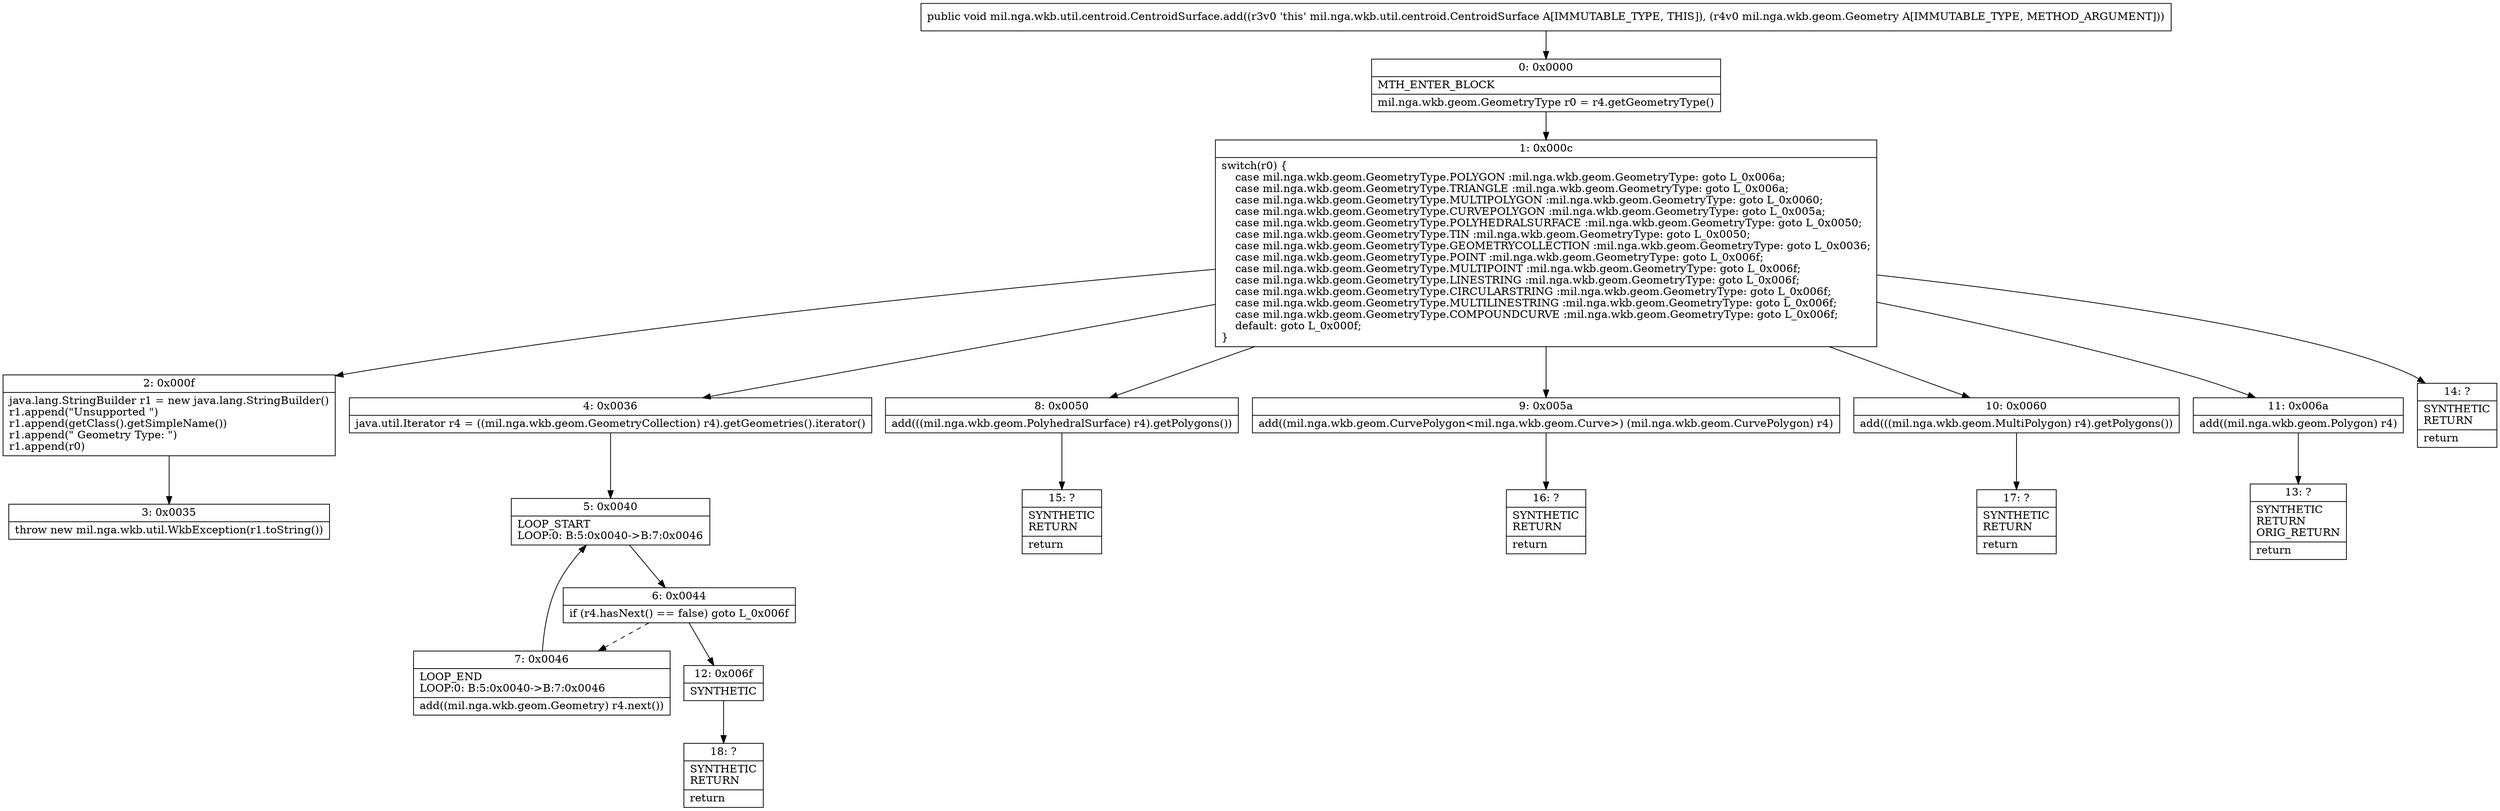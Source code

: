 digraph "CFG formil.nga.wkb.util.centroid.CentroidSurface.add(Lmil\/nga\/wkb\/geom\/Geometry;)V" {
Node_0 [shape=record,label="{0\:\ 0x0000|MTH_ENTER_BLOCK\l|mil.nga.wkb.geom.GeometryType r0 = r4.getGeometryType()\l}"];
Node_1 [shape=record,label="{1\:\ 0x000c|switch(r0) \{\l    case mil.nga.wkb.geom.GeometryType.POLYGON :mil.nga.wkb.geom.GeometryType: goto L_0x006a;\l    case mil.nga.wkb.geom.GeometryType.TRIANGLE :mil.nga.wkb.geom.GeometryType: goto L_0x006a;\l    case mil.nga.wkb.geom.GeometryType.MULTIPOLYGON :mil.nga.wkb.geom.GeometryType: goto L_0x0060;\l    case mil.nga.wkb.geom.GeometryType.CURVEPOLYGON :mil.nga.wkb.geom.GeometryType: goto L_0x005a;\l    case mil.nga.wkb.geom.GeometryType.POLYHEDRALSURFACE :mil.nga.wkb.geom.GeometryType: goto L_0x0050;\l    case mil.nga.wkb.geom.GeometryType.TIN :mil.nga.wkb.geom.GeometryType: goto L_0x0050;\l    case mil.nga.wkb.geom.GeometryType.GEOMETRYCOLLECTION :mil.nga.wkb.geom.GeometryType: goto L_0x0036;\l    case mil.nga.wkb.geom.GeometryType.POINT :mil.nga.wkb.geom.GeometryType: goto L_0x006f;\l    case mil.nga.wkb.geom.GeometryType.MULTIPOINT :mil.nga.wkb.geom.GeometryType: goto L_0x006f;\l    case mil.nga.wkb.geom.GeometryType.LINESTRING :mil.nga.wkb.geom.GeometryType: goto L_0x006f;\l    case mil.nga.wkb.geom.GeometryType.CIRCULARSTRING :mil.nga.wkb.geom.GeometryType: goto L_0x006f;\l    case mil.nga.wkb.geom.GeometryType.MULTILINESTRING :mil.nga.wkb.geom.GeometryType: goto L_0x006f;\l    case mil.nga.wkb.geom.GeometryType.COMPOUNDCURVE :mil.nga.wkb.geom.GeometryType: goto L_0x006f;\l    default: goto L_0x000f;\l\}\l}"];
Node_2 [shape=record,label="{2\:\ 0x000f|java.lang.StringBuilder r1 = new java.lang.StringBuilder()\lr1.append(\"Unsupported \")\lr1.append(getClass().getSimpleName())\lr1.append(\" Geometry Type: \")\lr1.append(r0)\l}"];
Node_3 [shape=record,label="{3\:\ 0x0035|throw new mil.nga.wkb.util.WkbException(r1.toString())\l}"];
Node_4 [shape=record,label="{4\:\ 0x0036|java.util.Iterator r4 = ((mil.nga.wkb.geom.GeometryCollection) r4).getGeometries().iterator()\l}"];
Node_5 [shape=record,label="{5\:\ 0x0040|LOOP_START\lLOOP:0: B:5:0x0040\-\>B:7:0x0046\l}"];
Node_6 [shape=record,label="{6\:\ 0x0044|if (r4.hasNext() == false) goto L_0x006f\l}"];
Node_7 [shape=record,label="{7\:\ 0x0046|LOOP_END\lLOOP:0: B:5:0x0040\-\>B:7:0x0046\l|add((mil.nga.wkb.geom.Geometry) r4.next())\l}"];
Node_8 [shape=record,label="{8\:\ 0x0050|add(((mil.nga.wkb.geom.PolyhedralSurface) r4).getPolygons())\l}"];
Node_9 [shape=record,label="{9\:\ 0x005a|add((mil.nga.wkb.geom.CurvePolygon\<mil.nga.wkb.geom.Curve\>) (mil.nga.wkb.geom.CurvePolygon) r4)\l}"];
Node_10 [shape=record,label="{10\:\ 0x0060|add(((mil.nga.wkb.geom.MultiPolygon) r4).getPolygons())\l}"];
Node_11 [shape=record,label="{11\:\ 0x006a|add((mil.nga.wkb.geom.Polygon) r4)\l}"];
Node_12 [shape=record,label="{12\:\ 0x006f|SYNTHETIC\l}"];
Node_13 [shape=record,label="{13\:\ ?|SYNTHETIC\lRETURN\lORIG_RETURN\l|return\l}"];
Node_14 [shape=record,label="{14\:\ ?|SYNTHETIC\lRETURN\l|return\l}"];
Node_15 [shape=record,label="{15\:\ ?|SYNTHETIC\lRETURN\l|return\l}"];
Node_16 [shape=record,label="{16\:\ ?|SYNTHETIC\lRETURN\l|return\l}"];
Node_17 [shape=record,label="{17\:\ ?|SYNTHETIC\lRETURN\l|return\l}"];
Node_18 [shape=record,label="{18\:\ ?|SYNTHETIC\lRETURN\l|return\l}"];
MethodNode[shape=record,label="{public void mil.nga.wkb.util.centroid.CentroidSurface.add((r3v0 'this' mil.nga.wkb.util.centroid.CentroidSurface A[IMMUTABLE_TYPE, THIS]), (r4v0 mil.nga.wkb.geom.Geometry A[IMMUTABLE_TYPE, METHOD_ARGUMENT])) }"];
MethodNode -> Node_0;
Node_0 -> Node_1;
Node_1 -> Node_2;
Node_1 -> Node_4;
Node_1 -> Node_8;
Node_1 -> Node_9;
Node_1 -> Node_10;
Node_1 -> Node_11;
Node_1 -> Node_14;
Node_2 -> Node_3;
Node_4 -> Node_5;
Node_5 -> Node_6;
Node_6 -> Node_7[style=dashed];
Node_6 -> Node_12;
Node_7 -> Node_5;
Node_8 -> Node_15;
Node_9 -> Node_16;
Node_10 -> Node_17;
Node_11 -> Node_13;
Node_12 -> Node_18;
}

